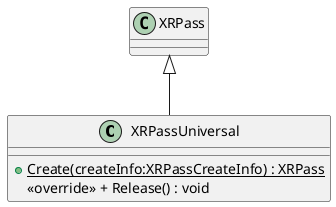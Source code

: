 @startuml
class XRPassUniversal {
    + {static} Create(createInfo:XRPassCreateInfo) : XRPass
    <<override>> + Release() : void
}
XRPass <|-- XRPassUniversal
@enduml
